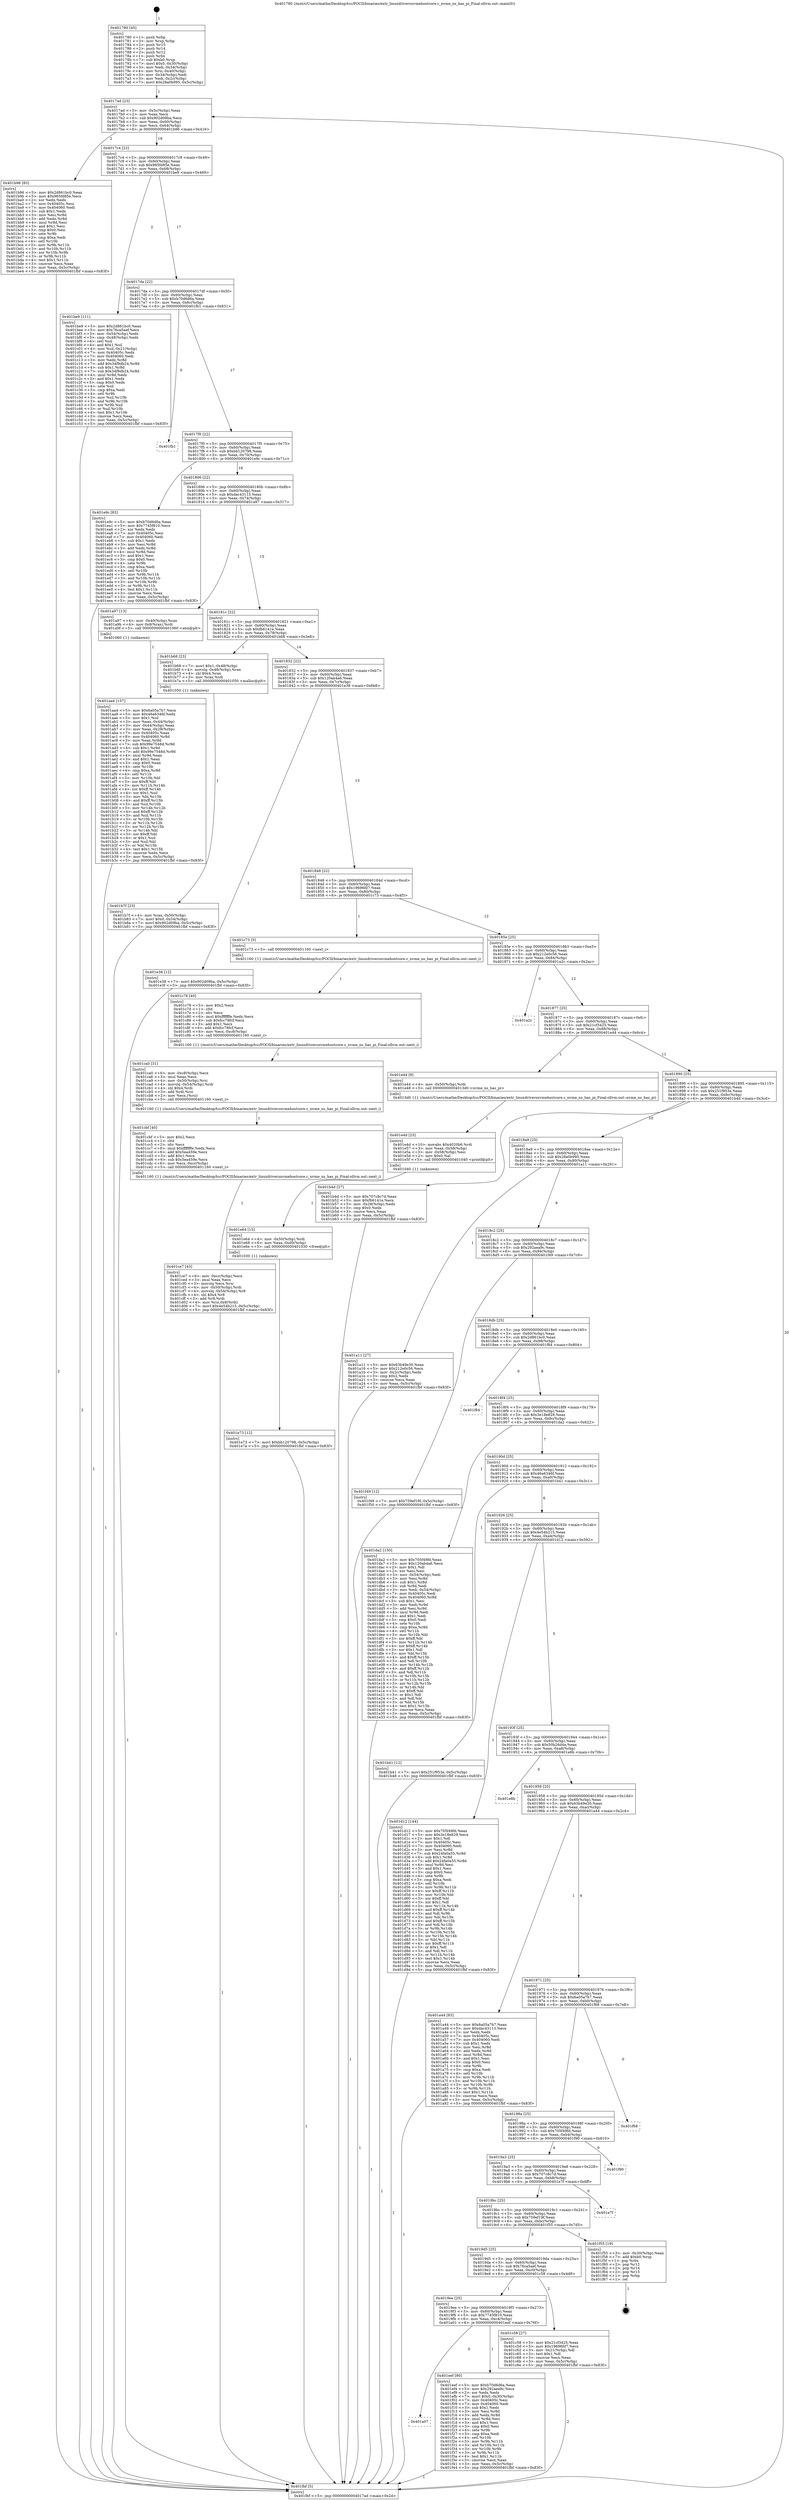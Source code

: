 digraph "0x401780" {
  label = "0x401780 (/mnt/c/Users/mathe/Desktop/tcc/POCII/binaries/extr_linuxdriversnvmehostcore.c_nvme_ns_has_pi_Final-ollvm.out::main(0))"
  labelloc = "t"
  node[shape=record]

  Entry [label="",width=0.3,height=0.3,shape=circle,fillcolor=black,style=filled]
  "0x4017ad" [label="{
     0x4017ad [23]\l
     | [instrs]\l
     &nbsp;&nbsp;0x4017ad \<+3\>: mov -0x5c(%rbp),%eax\l
     &nbsp;&nbsp;0x4017b0 \<+2\>: mov %eax,%ecx\l
     &nbsp;&nbsp;0x4017b2 \<+6\>: sub $0x902d09ba,%ecx\l
     &nbsp;&nbsp;0x4017b8 \<+3\>: mov %eax,-0x60(%rbp)\l
     &nbsp;&nbsp;0x4017bb \<+3\>: mov %ecx,-0x64(%rbp)\l
     &nbsp;&nbsp;0x4017be \<+6\>: je 0000000000401b96 \<main+0x416\>\l
  }"]
  "0x401b96" [label="{
     0x401b96 [83]\l
     | [instrs]\l
     &nbsp;&nbsp;0x401b96 \<+5\>: mov $0x2d861bc0,%eax\l
     &nbsp;&nbsp;0x401b9b \<+5\>: mov $0x985fd85e,%ecx\l
     &nbsp;&nbsp;0x401ba0 \<+2\>: xor %edx,%edx\l
     &nbsp;&nbsp;0x401ba2 \<+7\>: mov 0x40405c,%esi\l
     &nbsp;&nbsp;0x401ba9 \<+7\>: mov 0x404060,%edi\l
     &nbsp;&nbsp;0x401bb0 \<+3\>: sub $0x1,%edx\l
     &nbsp;&nbsp;0x401bb3 \<+3\>: mov %esi,%r8d\l
     &nbsp;&nbsp;0x401bb6 \<+3\>: add %edx,%r8d\l
     &nbsp;&nbsp;0x401bb9 \<+4\>: imul %r8d,%esi\l
     &nbsp;&nbsp;0x401bbd \<+3\>: and $0x1,%esi\l
     &nbsp;&nbsp;0x401bc0 \<+3\>: cmp $0x0,%esi\l
     &nbsp;&nbsp;0x401bc3 \<+4\>: sete %r9b\l
     &nbsp;&nbsp;0x401bc7 \<+3\>: cmp $0xa,%edi\l
     &nbsp;&nbsp;0x401bca \<+4\>: setl %r10b\l
     &nbsp;&nbsp;0x401bce \<+3\>: mov %r9b,%r11b\l
     &nbsp;&nbsp;0x401bd1 \<+3\>: and %r10b,%r11b\l
     &nbsp;&nbsp;0x401bd4 \<+3\>: xor %r10b,%r9b\l
     &nbsp;&nbsp;0x401bd7 \<+3\>: or %r9b,%r11b\l
     &nbsp;&nbsp;0x401bda \<+4\>: test $0x1,%r11b\l
     &nbsp;&nbsp;0x401bde \<+3\>: cmovne %ecx,%eax\l
     &nbsp;&nbsp;0x401be1 \<+3\>: mov %eax,-0x5c(%rbp)\l
     &nbsp;&nbsp;0x401be4 \<+5\>: jmp 0000000000401fbf \<main+0x83f\>\l
  }"]
  "0x4017c4" [label="{
     0x4017c4 [22]\l
     | [instrs]\l
     &nbsp;&nbsp;0x4017c4 \<+5\>: jmp 00000000004017c9 \<main+0x49\>\l
     &nbsp;&nbsp;0x4017c9 \<+3\>: mov -0x60(%rbp),%eax\l
     &nbsp;&nbsp;0x4017cc \<+5\>: sub $0x985fd85e,%eax\l
     &nbsp;&nbsp;0x4017d1 \<+3\>: mov %eax,-0x68(%rbp)\l
     &nbsp;&nbsp;0x4017d4 \<+6\>: je 0000000000401be9 \<main+0x469\>\l
  }"]
  Exit [label="",width=0.3,height=0.3,shape=circle,fillcolor=black,style=filled,peripheries=2]
  "0x401be9" [label="{
     0x401be9 [111]\l
     | [instrs]\l
     &nbsp;&nbsp;0x401be9 \<+5\>: mov $0x2d861bc0,%eax\l
     &nbsp;&nbsp;0x401bee \<+5\>: mov $0x76ca5aef,%ecx\l
     &nbsp;&nbsp;0x401bf3 \<+3\>: mov -0x54(%rbp),%edx\l
     &nbsp;&nbsp;0x401bf6 \<+3\>: cmp -0x48(%rbp),%edx\l
     &nbsp;&nbsp;0x401bf9 \<+4\>: setl %sil\l
     &nbsp;&nbsp;0x401bfd \<+4\>: and $0x1,%sil\l
     &nbsp;&nbsp;0x401c01 \<+4\>: mov %sil,-0x21(%rbp)\l
     &nbsp;&nbsp;0x401c05 \<+7\>: mov 0x40405c,%edx\l
     &nbsp;&nbsp;0x401c0c \<+7\>: mov 0x404060,%edi\l
     &nbsp;&nbsp;0x401c13 \<+3\>: mov %edx,%r8d\l
     &nbsp;&nbsp;0x401c16 \<+7\>: add $0x34f9db24,%r8d\l
     &nbsp;&nbsp;0x401c1d \<+4\>: sub $0x1,%r8d\l
     &nbsp;&nbsp;0x401c21 \<+7\>: sub $0x34f9db24,%r8d\l
     &nbsp;&nbsp;0x401c28 \<+4\>: imul %r8d,%edx\l
     &nbsp;&nbsp;0x401c2c \<+3\>: and $0x1,%edx\l
     &nbsp;&nbsp;0x401c2f \<+3\>: cmp $0x0,%edx\l
     &nbsp;&nbsp;0x401c32 \<+4\>: sete %sil\l
     &nbsp;&nbsp;0x401c36 \<+3\>: cmp $0xa,%edi\l
     &nbsp;&nbsp;0x401c39 \<+4\>: setl %r9b\l
     &nbsp;&nbsp;0x401c3d \<+3\>: mov %sil,%r10b\l
     &nbsp;&nbsp;0x401c40 \<+3\>: and %r9b,%r10b\l
     &nbsp;&nbsp;0x401c43 \<+3\>: xor %r9b,%sil\l
     &nbsp;&nbsp;0x401c46 \<+3\>: or %sil,%r10b\l
     &nbsp;&nbsp;0x401c49 \<+4\>: test $0x1,%r10b\l
     &nbsp;&nbsp;0x401c4d \<+3\>: cmovne %ecx,%eax\l
     &nbsp;&nbsp;0x401c50 \<+3\>: mov %eax,-0x5c(%rbp)\l
     &nbsp;&nbsp;0x401c53 \<+5\>: jmp 0000000000401fbf \<main+0x83f\>\l
  }"]
  "0x4017da" [label="{
     0x4017da [22]\l
     | [instrs]\l
     &nbsp;&nbsp;0x4017da \<+5\>: jmp 00000000004017df \<main+0x5f\>\l
     &nbsp;&nbsp;0x4017df \<+3\>: mov -0x60(%rbp),%eax\l
     &nbsp;&nbsp;0x4017e2 \<+5\>: sub $0xb70d6d6a,%eax\l
     &nbsp;&nbsp;0x4017e7 \<+3\>: mov %eax,-0x6c(%rbp)\l
     &nbsp;&nbsp;0x4017ea \<+6\>: je 0000000000401fb1 \<main+0x831\>\l
  }"]
  "0x401a07" [label="{
     0x401a07\l
  }", style=dashed]
  "0x401fb1" [label="{
     0x401fb1\l
  }", style=dashed]
  "0x4017f0" [label="{
     0x4017f0 [22]\l
     | [instrs]\l
     &nbsp;&nbsp;0x4017f0 \<+5\>: jmp 00000000004017f5 \<main+0x75\>\l
     &nbsp;&nbsp;0x4017f5 \<+3\>: mov -0x60(%rbp),%eax\l
     &nbsp;&nbsp;0x4017f8 \<+5\>: sub $0xbb120798,%eax\l
     &nbsp;&nbsp;0x4017fd \<+3\>: mov %eax,-0x70(%rbp)\l
     &nbsp;&nbsp;0x401800 \<+6\>: je 0000000000401e9c \<main+0x71c\>\l
  }"]
  "0x401eef" [label="{
     0x401eef [90]\l
     | [instrs]\l
     &nbsp;&nbsp;0x401eef \<+5\>: mov $0xb70d6d6a,%eax\l
     &nbsp;&nbsp;0x401ef4 \<+5\>: mov $0x292aea9c,%ecx\l
     &nbsp;&nbsp;0x401ef9 \<+2\>: xor %edx,%edx\l
     &nbsp;&nbsp;0x401efb \<+7\>: movl $0x0,-0x30(%rbp)\l
     &nbsp;&nbsp;0x401f02 \<+7\>: mov 0x40405c,%esi\l
     &nbsp;&nbsp;0x401f09 \<+7\>: mov 0x404060,%edi\l
     &nbsp;&nbsp;0x401f10 \<+3\>: sub $0x1,%edx\l
     &nbsp;&nbsp;0x401f13 \<+3\>: mov %esi,%r8d\l
     &nbsp;&nbsp;0x401f16 \<+3\>: add %edx,%r8d\l
     &nbsp;&nbsp;0x401f19 \<+4\>: imul %r8d,%esi\l
     &nbsp;&nbsp;0x401f1d \<+3\>: and $0x1,%esi\l
     &nbsp;&nbsp;0x401f20 \<+3\>: cmp $0x0,%esi\l
     &nbsp;&nbsp;0x401f23 \<+4\>: sete %r9b\l
     &nbsp;&nbsp;0x401f27 \<+3\>: cmp $0xa,%edi\l
     &nbsp;&nbsp;0x401f2a \<+4\>: setl %r10b\l
     &nbsp;&nbsp;0x401f2e \<+3\>: mov %r9b,%r11b\l
     &nbsp;&nbsp;0x401f31 \<+3\>: and %r10b,%r11b\l
     &nbsp;&nbsp;0x401f34 \<+3\>: xor %r10b,%r9b\l
     &nbsp;&nbsp;0x401f37 \<+3\>: or %r9b,%r11b\l
     &nbsp;&nbsp;0x401f3a \<+4\>: test $0x1,%r11b\l
     &nbsp;&nbsp;0x401f3e \<+3\>: cmovne %ecx,%eax\l
     &nbsp;&nbsp;0x401f41 \<+3\>: mov %eax,-0x5c(%rbp)\l
     &nbsp;&nbsp;0x401f44 \<+5\>: jmp 0000000000401fbf \<main+0x83f\>\l
  }"]
  "0x401e9c" [label="{
     0x401e9c [83]\l
     | [instrs]\l
     &nbsp;&nbsp;0x401e9c \<+5\>: mov $0xb70d6d6a,%eax\l
     &nbsp;&nbsp;0x401ea1 \<+5\>: mov $0x7745f810,%ecx\l
     &nbsp;&nbsp;0x401ea6 \<+2\>: xor %edx,%edx\l
     &nbsp;&nbsp;0x401ea8 \<+7\>: mov 0x40405c,%esi\l
     &nbsp;&nbsp;0x401eaf \<+7\>: mov 0x404060,%edi\l
     &nbsp;&nbsp;0x401eb6 \<+3\>: sub $0x1,%edx\l
     &nbsp;&nbsp;0x401eb9 \<+3\>: mov %esi,%r8d\l
     &nbsp;&nbsp;0x401ebc \<+3\>: add %edx,%r8d\l
     &nbsp;&nbsp;0x401ebf \<+4\>: imul %r8d,%esi\l
     &nbsp;&nbsp;0x401ec3 \<+3\>: and $0x1,%esi\l
     &nbsp;&nbsp;0x401ec6 \<+3\>: cmp $0x0,%esi\l
     &nbsp;&nbsp;0x401ec9 \<+4\>: sete %r9b\l
     &nbsp;&nbsp;0x401ecd \<+3\>: cmp $0xa,%edi\l
     &nbsp;&nbsp;0x401ed0 \<+4\>: setl %r10b\l
     &nbsp;&nbsp;0x401ed4 \<+3\>: mov %r9b,%r11b\l
     &nbsp;&nbsp;0x401ed7 \<+3\>: and %r10b,%r11b\l
     &nbsp;&nbsp;0x401eda \<+3\>: xor %r10b,%r9b\l
     &nbsp;&nbsp;0x401edd \<+3\>: or %r9b,%r11b\l
     &nbsp;&nbsp;0x401ee0 \<+4\>: test $0x1,%r11b\l
     &nbsp;&nbsp;0x401ee4 \<+3\>: cmovne %ecx,%eax\l
     &nbsp;&nbsp;0x401ee7 \<+3\>: mov %eax,-0x5c(%rbp)\l
     &nbsp;&nbsp;0x401eea \<+5\>: jmp 0000000000401fbf \<main+0x83f\>\l
  }"]
  "0x401806" [label="{
     0x401806 [22]\l
     | [instrs]\l
     &nbsp;&nbsp;0x401806 \<+5\>: jmp 000000000040180b \<main+0x8b\>\l
     &nbsp;&nbsp;0x40180b \<+3\>: mov -0x60(%rbp),%eax\l
     &nbsp;&nbsp;0x40180e \<+5\>: sub $0xdac43113,%eax\l
     &nbsp;&nbsp;0x401813 \<+3\>: mov %eax,-0x74(%rbp)\l
     &nbsp;&nbsp;0x401816 \<+6\>: je 0000000000401a97 \<main+0x317\>\l
  }"]
  "0x401e73" [label="{
     0x401e73 [12]\l
     | [instrs]\l
     &nbsp;&nbsp;0x401e73 \<+7\>: movl $0xbb120798,-0x5c(%rbp)\l
     &nbsp;&nbsp;0x401e7a \<+5\>: jmp 0000000000401fbf \<main+0x83f\>\l
  }"]
  "0x401a97" [label="{
     0x401a97 [13]\l
     | [instrs]\l
     &nbsp;&nbsp;0x401a97 \<+4\>: mov -0x40(%rbp),%rax\l
     &nbsp;&nbsp;0x401a9b \<+4\>: mov 0x8(%rax),%rdi\l
     &nbsp;&nbsp;0x401a9f \<+5\>: call 0000000000401060 \<atoi@plt\>\l
     | [calls]\l
     &nbsp;&nbsp;0x401060 \{1\} (unknown)\l
  }"]
  "0x40181c" [label="{
     0x40181c [22]\l
     | [instrs]\l
     &nbsp;&nbsp;0x40181c \<+5\>: jmp 0000000000401821 \<main+0xa1\>\l
     &nbsp;&nbsp;0x401821 \<+3\>: mov -0x60(%rbp),%eax\l
     &nbsp;&nbsp;0x401824 \<+5\>: sub $0xfb6141e,%eax\l
     &nbsp;&nbsp;0x401829 \<+3\>: mov %eax,-0x78(%rbp)\l
     &nbsp;&nbsp;0x40182c \<+6\>: je 0000000000401b68 \<main+0x3e8\>\l
  }"]
  "0x401e64" [label="{
     0x401e64 [15]\l
     | [instrs]\l
     &nbsp;&nbsp;0x401e64 \<+4\>: mov -0x50(%rbp),%rdi\l
     &nbsp;&nbsp;0x401e68 \<+6\>: mov %eax,-0xd0(%rbp)\l
     &nbsp;&nbsp;0x401e6e \<+5\>: call 0000000000401030 \<free@plt\>\l
     | [calls]\l
     &nbsp;&nbsp;0x401030 \{1\} (unknown)\l
  }"]
  "0x401b68" [label="{
     0x401b68 [23]\l
     | [instrs]\l
     &nbsp;&nbsp;0x401b68 \<+7\>: movl $0x1,-0x48(%rbp)\l
     &nbsp;&nbsp;0x401b6f \<+4\>: movslq -0x48(%rbp),%rax\l
     &nbsp;&nbsp;0x401b73 \<+4\>: shl $0x4,%rax\l
     &nbsp;&nbsp;0x401b77 \<+3\>: mov %rax,%rdi\l
     &nbsp;&nbsp;0x401b7a \<+5\>: call 0000000000401050 \<malloc@plt\>\l
     | [calls]\l
     &nbsp;&nbsp;0x401050 \{1\} (unknown)\l
  }"]
  "0x401832" [label="{
     0x401832 [22]\l
     | [instrs]\l
     &nbsp;&nbsp;0x401832 \<+5\>: jmp 0000000000401837 \<main+0xb7\>\l
     &nbsp;&nbsp;0x401837 \<+3\>: mov -0x60(%rbp),%eax\l
     &nbsp;&nbsp;0x40183a \<+5\>: sub $0x120ab4a6,%eax\l
     &nbsp;&nbsp;0x40183f \<+3\>: mov %eax,-0x7c(%rbp)\l
     &nbsp;&nbsp;0x401842 \<+6\>: je 0000000000401e38 \<main+0x6b8\>\l
  }"]
  "0x401e4d" [label="{
     0x401e4d [23]\l
     | [instrs]\l
     &nbsp;&nbsp;0x401e4d \<+10\>: movabs $0x4020b6,%rdi\l
     &nbsp;&nbsp;0x401e57 \<+3\>: mov %eax,-0x58(%rbp)\l
     &nbsp;&nbsp;0x401e5a \<+3\>: mov -0x58(%rbp),%esi\l
     &nbsp;&nbsp;0x401e5d \<+2\>: mov $0x0,%al\l
     &nbsp;&nbsp;0x401e5f \<+5\>: call 0000000000401040 \<printf@plt\>\l
     | [calls]\l
     &nbsp;&nbsp;0x401040 \{1\} (unknown)\l
  }"]
  "0x401e38" [label="{
     0x401e38 [12]\l
     | [instrs]\l
     &nbsp;&nbsp;0x401e38 \<+7\>: movl $0x902d09ba,-0x5c(%rbp)\l
     &nbsp;&nbsp;0x401e3f \<+5\>: jmp 0000000000401fbf \<main+0x83f\>\l
  }"]
  "0x401848" [label="{
     0x401848 [22]\l
     | [instrs]\l
     &nbsp;&nbsp;0x401848 \<+5\>: jmp 000000000040184d \<main+0xcd\>\l
     &nbsp;&nbsp;0x40184d \<+3\>: mov -0x60(%rbp),%eax\l
     &nbsp;&nbsp;0x401850 \<+5\>: sub $0x19696fd7,%eax\l
     &nbsp;&nbsp;0x401855 \<+3\>: mov %eax,-0x80(%rbp)\l
     &nbsp;&nbsp;0x401858 \<+6\>: je 0000000000401c73 \<main+0x4f3\>\l
  }"]
  "0x401ce7" [label="{
     0x401ce7 [43]\l
     | [instrs]\l
     &nbsp;&nbsp;0x401ce7 \<+6\>: mov -0xcc(%rbp),%ecx\l
     &nbsp;&nbsp;0x401ced \<+3\>: imul %eax,%ecx\l
     &nbsp;&nbsp;0x401cf0 \<+3\>: movslq %ecx,%rsi\l
     &nbsp;&nbsp;0x401cf3 \<+4\>: mov -0x50(%rbp),%rdi\l
     &nbsp;&nbsp;0x401cf7 \<+4\>: movslq -0x54(%rbp),%r8\l
     &nbsp;&nbsp;0x401cfb \<+4\>: shl $0x4,%r8\l
     &nbsp;&nbsp;0x401cff \<+3\>: add %r8,%rdi\l
     &nbsp;&nbsp;0x401d02 \<+4\>: mov %rsi,0x8(%rdi)\l
     &nbsp;&nbsp;0x401d06 \<+7\>: movl $0x4e54b215,-0x5c(%rbp)\l
     &nbsp;&nbsp;0x401d0d \<+5\>: jmp 0000000000401fbf \<main+0x83f\>\l
  }"]
  "0x401c73" [label="{
     0x401c73 [5]\l
     | [instrs]\l
     &nbsp;&nbsp;0x401c73 \<+5\>: call 0000000000401160 \<next_i\>\l
     | [calls]\l
     &nbsp;&nbsp;0x401160 \{1\} (/mnt/c/Users/mathe/Desktop/tcc/POCII/binaries/extr_linuxdriversnvmehostcore.c_nvme_ns_has_pi_Final-ollvm.out::next_i)\l
  }"]
  "0x40185e" [label="{
     0x40185e [25]\l
     | [instrs]\l
     &nbsp;&nbsp;0x40185e \<+5\>: jmp 0000000000401863 \<main+0xe3\>\l
     &nbsp;&nbsp;0x401863 \<+3\>: mov -0x60(%rbp),%eax\l
     &nbsp;&nbsp;0x401866 \<+5\>: sub $0x212e0c56,%eax\l
     &nbsp;&nbsp;0x40186b \<+6\>: mov %eax,-0x84(%rbp)\l
     &nbsp;&nbsp;0x401871 \<+6\>: je 0000000000401a2c \<main+0x2ac\>\l
  }"]
  "0x401cbf" [label="{
     0x401cbf [40]\l
     | [instrs]\l
     &nbsp;&nbsp;0x401cbf \<+5\>: mov $0x2,%ecx\l
     &nbsp;&nbsp;0x401cc4 \<+1\>: cltd\l
     &nbsp;&nbsp;0x401cc5 \<+2\>: idiv %ecx\l
     &nbsp;&nbsp;0x401cc7 \<+6\>: imul $0xfffffffe,%edx,%ecx\l
     &nbsp;&nbsp;0x401ccd \<+6\>: add $0x5ea459e,%ecx\l
     &nbsp;&nbsp;0x401cd3 \<+3\>: add $0x1,%ecx\l
     &nbsp;&nbsp;0x401cd6 \<+6\>: sub $0x5ea459e,%ecx\l
     &nbsp;&nbsp;0x401cdc \<+6\>: mov %ecx,-0xcc(%rbp)\l
     &nbsp;&nbsp;0x401ce2 \<+5\>: call 0000000000401160 \<next_i\>\l
     | [calls]\l
     &nbsp;&nbsp;0x401160 \{1\} (/mnt/c/Users/mathe/Desktop/tcc/POCII/binaries/extr_linuxdriversnvmehostcore.c_nvme_ns_has_pi_Final-ollvm.out::next_i)\l
  }"]
  "0x401a2c" [label="{
     0x401a2c\l
  }", style=dashed]
  "0x401877" [label="{
     0x401877 [25]\l
     | [instrs]\l
     &nbsp;&nbsp;0x401877 \<+5\>: jmp 000000000040187c \<main+0xfc\>\l
     &nbsp;&nbsp;0x40187c \<+3\>: mov -0x60(%rbp),%eax\l
     &nbsp;&nbsp;0x40187f \<+5\>: sub $0x21cf3425,%eax\l
     &nbsp;&nbsp;0x401884 \<+6\>: mov %eax,-0x88(%rbp)\l
     &nbsp;&nbsp;0x40188a \<+6\>: je 0000000000401e44 \<main+0x6c4\>\l
  }"]
  "0x401ca0" [label="{
     0x401ca0 [31]\l
     | [instrs]\l
     &nbsp;&nbsp;0x401ca0 \<+6\>: mov -0xc8(%rbp),%ecx\l
     &nbsp;&nbsp;0x401ca6 \<+3\>: imul %eax,%ecx\l
     &nbsp;&nbsp;0x401ca9 \<+4\>: mov -0x50(%rbp),%rsi\l
     &nbsp;&nbsp;0x401cad \<+4\>: movslq -0x54(%rbp),%rdi\l
     &nbsp;&nbsp;0x401cb1 \<+4\>: shl $0x4,%rdi\l
     &nbsp;&nbsp;0x401cb5 \<+3\>: add %rdi,%rsi\l
     &nbsp;&nbsp;0x401cb8 \<+2\>: mov %ecx,(%rsi)\l
     &nbsp;&nbsp;0x401cba \<+5\>: call 0000000000401160 \<next_i\>\l
     | [calls]\l
     &nbsp;&nbsp;0x401160 \{1\} (/mnt/c/Users/mathe/Desktop/tcc/POCII/binaries/extr_linuxdriversnvmehostcore.c_nvme_ns_has_pi_Final-ollvm.out::next_i)\l
  }"]
  "0x401e44" [label="{
     0x401e44 [9]\l
     | [instrs]\l
     &nbsp;&nbsp;0x401e44 \<+4\>: mov -0x50(%rbp),%rdi\l
     &nbsp;&nbsp;0x401e48 \<+5\>: call 00000000004013d0 \<nvme_ns_has_pi\>\l
     | [calls]\l
     &nbsp;&nbsp;0x4013d0 \{1\} (/mnt/c/Users/mathe/Desktop/tcc/POCII/binaries/extr_linuxdriversnvmehostcore.c_nvme_ns_has_pi_Final-ollvm.out::nvme_ns_has_pi)\l
  }"]
  "0x401890" [label="{
     0x401890 [25]\l
     | [instrs]\l
     &nbsp;&nbsp;0x401890 \<+5\>: jmp 0000000000401895 \<main+0x115\>\l
     &nbsp;&nbsp;0x401895 \<+3\>: mov -0x60(%rbp),%eax\l
     &nbsp;&nbsp;0x401898 \<+5\>: sub $0x251f953e,%eax\l
     &nbsp;&nbsp;0x40189d \<+6\>: mov %eax,-0x8c(%rbp)\l
     &nbsp;&nbsp;0x4018a3 \<+6\>: je 0000000000401b4d \<main+0x3cd\>\l
  }"]
  "0x401c78" [label="{
     0x401c78 [40]\l
     | [instrs]\l
     &nbsp;&nbsp;0x401c78 \<+5\>: mov $0x2,%ecx\l
     &nbsp;&nbsp;0x401c7d \<+1\>: cltd\l
     &nbsp;&nbsp;0x401c7e \<+2\>: idiv %ecx\l
     &nbsp;&nbsp;0x401c80 \<+6\>: imul $0xfffffffe,%edx,%ecx\l
     &nbsp;&nbsp;0x401c86 \<+6\>: sub $0xfcc78fcf,%ecx\l
     &nbsp;&nbsp;0x401c8c \<+3\>: add $0x1,%ecx\l
     &nbsp;&nbsp;0x401c8f \<+6\>: add $0xfcc78fcf,%ecx\l
     &nbsp;&nbsp;0x401c95 \<+6\>: mov %ecx,-0xc8(%rbp)\l
     &nbsp;&nbsp;0x401c9b \<+5\>: call 0000000000401160 \<next_i\>\l
     | [calls]\l
     &nbsp;&nbsp;0x401160 \{1\} (/mnt/c/Users/mathe/Desktop/tcc/POCII/binaries/extr_linuxdriversnvmehostcore.c_nvme_ns_has_pi_Final-ollvm.out::next_i)\l
  }"]
  "0x401b4d" [label="{
     0x401b4d [27]\l
     | [instrs]\l
     &nbsp;&nbsp;0x401b4d \<+5\>: mov $0x707c8c7d,%eax\l
     &nbsp;&nbsp;0x401b52 \<+5\>: mov $0xfb6141e,%ecx\l
     &nbsp;&nbsp;0x401b57 \<+3\>: mov -0x28(%rbp),%edx\l
     &nbsp;&nbsp;0x401b5a \<+3\>: cmp $0x0,%edx\l
     &nbsp;&nbsp;0x401b5d \<+3\>: cmove %ecx,%eax\l
     &nbsp;&nbsp;0x401b60 \<+3\>: mov %eax,-0x5c(%rbp)\l
     &nbsp;&nbsp;0x401b63 \<+5\>: jmp 0000000000401fbf \<main+0x83f\>\l
  }"]
  "0x4018a9" [label="{
     0x4018a9 [25]\l
     | [instrs]\l
     &nbsp;&nbsp;0x4018a9 \<+5\>: jmp 00000000004018ae \<main+0x12e\>\l
     &nbsp;&nbsp;0x4018ae \<+3\>: mov -0x60(%rbp),%eax\l
     &nbsp;&nbsp;0x4018b1 \<+5\>: sub $0x28a0b995,%eax\l
     &nbsp;&nbsp;0x4018b6 \<+6\>: mov %eax,-0x90(%rbp)\l
     &nbsp;&nbsp;0x4018bc \<+6\>: je 0000000000401a11 \<main+0x291\>\l
  }"]
  "0x4019ee" [label="{
     0x4019ee [25]\l
     | [instrs]\l
     &nbsp;&nbsp;0x4019ee \<+5\>: jmp 00000000004019f3 \<main+0x273\>\l
     &nbsp;&nbsp;0x4019f3 \<+3\>: mov -0x60(%rbp),%eax\l
     &nbsp;&nbsp;0x4019f6 \<+5\>: sub $0x7745f810,%eax\l
     &nbsp;&nbsp;0x4019fb \<+6\>: mov %eax,-0xc4(%rbp)\l
     &nbsp;&nbsp;0x401a01 \<+6\>: je 0000000000401eef \<main+0x76f\>\l
  }"]
  "0x401a11" [label="{
     0x401a11 [27]\l
     | [instrs]\l
     &nbsp;&nbsp;0x401a11 \<+5\>: mov $0x63b49e30,%eax\l
     &nbsp;&nbsp;0x401a16 \<+5\>: mov $0x212e0c56,%ecx\l
     &nbsp;&nbsp;0x401a1b \<+3\>: mov -0x2c(%rbp),%edx\l
     &nbsp;&nbsp;0x401a1e \<+3\>: cmp $0x2,%edx\l
     &nbsp;&nbsp;0x401a21 \<+3\>: cmovne %ecx,%eax\l
     &nbsp;&nbsp;0x401a24 \<+3\>: mov %eax,-0x5c(%rbp)\l
     &nbsp;&nbsp;0x401a27 \<+5\>: jmp 0000000000401fbf \<main+0x83f\>\l
  }"]
  "0x4018c2" [label="{
     0x4018c2 [25]\l
     | [instrs]\l
     &nbsp;&nbsp;0x4018c2 \<+5\>: jmp 00000000004018c7 \<main+0x147\>\l
     &nbsp;&nbsp;0x4018c7 \<+3\>: mov -0x60(%rbp),%eax\l
     &nbsp;&nbsp;0x4018ca \<+5\>: sub $0x292aea9c,%eax\l
     &nbsp;&nbsp;0x4018cf \<+6\>: mov %eax,-0x94(%rbp)\l
     &nbsp;&nbsp;0x4018d5 \<+6\>: je 0000000000401f49 \<main+0x7c9\>\l
  }"]
  "0x401fbf" [label="{
     0x401fbf [5]\l
     | [instrs]\l
     &nbsp;&nbsp;0x401fbf \<+5\>: jmp 00000000004017ad \<main+0x2d\>\l
  }"]
  "0x401780" [label="{
     0x401780 [45]\l
     | [instrs]\l
     &nbsp;&nbsp;0x401780 \<+1\>: push %rbp\l
     &nbsp;&nbsp;0x401781 \<+3\>: mov %rsp,%rbp\l
     &nbsp;&nbsp;0x401784 \<+2\>: push %r15\l
     &nbsp;&nbsp;0x401786 \<+2\>: push %r14\l
     &nbsp;&nbsp;0x401788 \<+2\>: push %r12\l
     &nbsp;&nbsp;0x40178a \<+1\>: push %rbx\l
     &nbsp;&nbsp;0x40178b \<+7\>: sub $0xb0,%rsp\l
     &nbsp;&nbsp;0x401792 \<+7\>: movl $0x0,-0x30(%rbp)\l
     &nbsp;&nbsp;0x401799 \<+3\>: mov %edi,-0x34(%rbp)\l
     &nbsp;&nbsp;0x40179c \<+4\>: mov %rsi,-0x40(%rbp)\l
     &nbsp;&nbsp;0x4017a0 \<+3\>: mov -0x34(%rbp),%edi\l
     &nbsp;&nbsp;0x4017a3 \<+3\>: mov %edi,-0x2c(%rbp)\l
     &nbsp;&nbsp;0x4017a6 \<+7\>: movl $0x28a0b995,-0x5c(%rbp)\l
  }"]
  "0x401c58" [label="{
     0x401c58 [27]\l
     | [instrs]\l
     &nbsp;&nbsp;0x401c58 \<+5\>: mov $0x21cf3425,%eax\l
     &nbsp;&nbsp;0x401c5d \<+5\>: mov $0x19696fd7,%ecx\l
     &nbsp;&nbsp;0x401c62 \<+3\>: mov -0x21(%rbp),%dl\l
     &nbsp;&nbsp;0x401c65 \<+3\>: test $0x1,%dl\l
     &nbsp;&nbsp;0x401c68 \<+3\>: cmovne %ecx,%eax\l
     &nbsp;&nbsp;0x401c6b \<+3\>: mov %eax,-0x5c(%rbp)\l
     &nbsp;&nbsp;0x401c6e \<+5\>: jmp 0000000000401fbf \<main+0x83f\>\l
  }"]
  "0x401f49" [label="{
     0x401f49 [12]\l
     | [instrs]\l
     &nbsp;&nbsp;0x401f49 \<+7\>: movl $0x759ef19f,-0x5c(%rbp)\l
     &nbsp;&nbsp;0x401f50 \<+5\>: jmp 0000000000401fbf \<main+0x83f\>\l
  }"]
  "0x4018db" [label="{
     0x4018db [25]\l
     | [instrs]\l
     &nbsp;&nbsp;0x4018db \<+5\>: jmp 00000000004018e0 \<main+0x160\>\l
     &nbsp;&nbsp;0x4018e0 \<+3\>: mov -0x60(%rbp),%eax\l
     &nbsp;&nbsp;0x4018e3 \<+5\>: sub $0x2d861bc0,%eax\l
     &nbsp;&nbsp;0x4018e8 \<+6\>: mov %eax,-0x98(%rbp)\l
     &nbsp;&nbsp;0x4018ee \<+6\>: je 0000000000401f84 \<main+0x804\>\l
  }"]
  "0x4019d5" [label="{
     0x4019d5 [25]\l
     | [instrs]\l
     &nbsp;&nbsp;0x4019d5 \<+5\>: jmp 00000000004019da \<main+0x25a\>\l
     &nbsp;&nbsp;0x4019da \<+3\>: mov -0x60(%rbp),%eax\l
     &nbsp;&nbsp;0x4019dd \<+5\>: sub $0x76ca5aef,%eax\l
     &nbsp;&nbsp;0x4019e2 \<+6\>: mov %eax,-0xc0(%rbp)\l
     &nbsp;&nbsp;0x4019e8 \<+6\>: je 0000000000401c58 \<main+0x4d8\>\l
  }"]
  "0x401f84" [label="{
     0x401f84\l
  }", style=dashed]
  "0x4018f4" [label="{
     0x4018f4 [25]\l
     | [instrs]\l
     &nbsp;&nbsp;0x4018f4 \<+5\>: jmp 00000000004018f9 \<main+0x179\>\l
     &nbsp;&nbsp;0x4018f9 \<+3\>: mov -0x60(%rbp),%eax\l
     &nbsp;&nbsp;0x4018fc \<+5\>: sub $0x3e18e829,%eax\l
     &nbsp;&nbsp;0x401901 \<+6\>: mov %eax,-0x9c(%rbp)\l
     &nbsp;&nbsp;0x401907 \<+6\>: je 0000000000401da2 \<main+0x622\>\l
  }"]
  "0x401f55" [label="{
     0x401f55 [19]\l
     | [instrs]\l
     &nbsp;&nbsp;0x401f55 \<+3\>: mov -0x30(%rbp),%eax\l
     &nbsp;&nbsp;0x401f58 \<+7\>: add $0xb0,%rsp\l
     &nbsp;&nbsp;0x401f5f \<+1\>: pop %rbx\l
     &nbsp;&nbsp;0x401f60 \<+2\>: pop %r12\l
     &nbsp;&nbsp;0x401f62 \<+2\>: pop %r14\l
     &nbsp;&nbsp;0x401f64 \<+2\>: pop %r15\l
     &nbsp;&nbsp;0x401f66 \<+1\>: pop %rbp\l
     &nbsp;&nbsp;0x401f67 \<+1\>: ret\l
  }"]
  "0x401da2" [label="{
     0x401da2 [150]\l
     | [instrs]\l
     &nbsp;&nbsp;0x401da2 \<+5\>: mov $0x705f49fd,%eax\l
     &nbsp;&nbsp;0x401da7 \<+5\>: mov $0x120ab4a6,%ecx\l
     &nbsp;&nbsp;0x401dac \<+2\>: mov $0x1,%dl\l
     &nbsp;&nbsp;0x401dae \<+2\>: xor %esi,%esi\l
     &nbsp;&nbsp;0x401db0 \<+3\>: mov -0x54(%rbp),%edi\l
     &nbsp;&nbsp;0x401db3 \<+3\>: mov %esi,%r8d\l
     &nbsp;&nbsp;0x401db6 \<+4\>: sub $0x1,%r8d\l
     &nbsp;&nbsp;0x401dba \<+3\>: sub %r8d,%edi\l
     &nbsp;&nbsp;0x401dbd \<+3\>: mov %edi,-0x54(%rbp)\l
     &nbsp;&nbsp;0x401dc0 \<+7\>: mov 0x40405c,%edi\l
     &nbsp;&nbsp;0x401dc7 \<+8\>: mov 0x404060,%r8d\l
     &nbsp;&nbsp;0x401dcf \<+3\>: sub $0x1,%esi\l
     &nbsp;&nbsp;0x401dd2 \<+3\>: mov %edi,%r9d\l
     &nbsp;&nbsp;0x401dd5 \<+3\>: add %esi,%r9d\l
     &nbsp;&nbsp;0x401dd8 \<+4\>: imul %r9d,%edi\l
     &nbsp;&nbsp;0x401ddc \<+3\>: and $0x1,%edi\l
     &nbsp;&nbsp;0x401ddf \<+3\>: cmp $0x0,%edi\l
     &nbsp;&nbsp;0x401de2 \<+4\>: sete %r10b\l
     &nbsp;&nbsp;0x401de6 \<+4\>: cmp $0xa,%r8d\l
     &nbsp;&nbsp;0x401dea \<+4\>: setl %r11b\l
     &nbsp;&nbsp;0x401dee \<+3\>: mov %r10b,%bl\l
     &nbsp;&nbsp;0x401df1 \<+3\>: xor $0xff,%bl\l
     &nbsp;&nbsp;0x401df4 \<+3\>: mov %r11b,%r14b\l
     &nbsp;&nbsp;0x401df7 \<+4\>: xor $0xff,%r14b\l
     &nbsp;&nbsp;0x401dfb \<+3\>: xor $0x1,%dl\l
     &nbsp;&nbsp;0x401dfe \<+3\>: mov %bl,%r15b\l
     &nbsp;&nbsp;0x401e01 \<+4\>: and $0xff,%r15b\l
     &nbsp;&nbsp;0x401e05 \<+3\>: and %dl,%r10b\l
     &nbsp;&nbsp;0x401e08 \<+3\>: mov %r14b,%r12b\l
     &nbsp;&nbsp;0x401e0b \<+4\>: and $0xff,%r12b\l
     &nbsp;&nbsp;0x401e0f \<+3\>: and %dl,%r11b\l
     &nbsp;&nbsp;0x401e12 \<+3\>: or %r10b,%r15b\l
     &nbsp;&nbsp;0x401e15 \<+3\>: or %r11b,%r12b\l
     &nbsp;&nbsp;0x401e18 \<+3\>: xor %r12b,%r15b\l
     &nbsp;&nbsp;0x401e1b \<+3\>: or %r14b,%bl\l
     &nbsp;&nbsp;0x401e1e \<+3\>: xor $0xff,%bl\l
     &nbsp;&nbsp;0x401e21 \<+3\>: or $0x1,%dl\l
     &nbsp;&nbsp;0x401e24 \<+2\>: and %dl,%bl\l
     &nbsp;&nbsp;0x401e26 \<+3\>: or %bl,%r15b\l
     &nbsp;&nbsp;0x401e29 \<+4\>: test $0x1,%r15b\l
     &nbsp;&nbsp;0x401e2d \<+3\>: cmovne %ecx,%eax\l
     &nbsp;&nbsp;0x401e30 \<+3\>: mov %eax,-0x5c(%rbp)\l
     &nbsp;&nbsp;0x401e33 \<+5\>: jmp 0000000000401fbf \<main+0x83f\>\l
  }"]
  "0x40190d" [label="{
     0x40190d [25]\l
     | [instrs]\l
     &nbsp;&nbsp;0x40190d \<+5\>: jmp 0000000000401912 \<main+0x192\>\l
     &nbsp;&nbsp;0x401912 \<+3\>: mov -0x60(%rbp),%eax\l
     &nbsp;&nbsp;0x401915 \<+5\>: sub $0x46a6346f,%eax\l
     &nbsp;&nbsp;0x40191a \<+6\>: mov %eax,-0xa0(%rbp)\l
     &nbsp;&nbsp;0x401920 \<+6\>: je 0000000000401b41 \<main+0x3c1\>\l
  }"]
  "0x4019bc" [label="{
     0x4019bc [25]\l
     | [instrs]\l
     &nbsp;&nbsp;0x4019bc \<+5\>: jmp 00000000004019c1 \<main+0x241\>\l
     &nbsp;&nbsp;0x4019c1 \<+3\>: mov -0x60(%rbp),%eax\l
     &nbsp;&nbsp;0x4019c4 \<+5\>: sub $0x759ef19f,%eax\l
     &nbsp;&nbsp;0x4019c9 \<+6\>: mov %eax,-0xbc(%rbp)\l
     &nbsp;&nbsp;0x4019cf \<+6\>: je 0000000000401f55 \<main+0x7d5\>\l
  }"]
  "0x401b41" [label="{
     0x401b41 [12]\l
     | [instrs]\l
     &nbsp;&nbsp;0x401b41 \<+7\>: movl $0x251f953e,-0x5c(%rbp)\l
     &nbsp;&nbsp;0x401b48 \<+5\>: jmp 0000000000401fbf \<main+0x83f\>\l
  }"]
  "0x401926" [label="{
     0x401926 [25]\l
     | [instrs]\l
     &nbsp;&nbsp;0x401926 \<+5\>: jmp 000000000040192b \<main+0x1ab\>\l
     &nbsp;&nbsp;0x40192b \<+3\>: mov -0x60(%rbp),%eax\l
     &nbsp;&nbsp;0x40192e \<+5\>: sub $0x4e54b215,%eax\l
     &nbsp;&nbsp;0x401933 \<+6\>: mov %eax,-0xa4(%rbp)\l
     &nbsp;&nbsp;0x401939 \<+6\>: je 0000000000401d12 \<main+0x592\>\l
  }"]
  "0x401e7f" [label="{
     0x401e7f\l
  }", style=dashed]
  "0x401d12" [label="{
     0x401d12 [144]\l
     | [instrs]\l
     &nbsp;&nbsp;0x401d12 \<+5\>: mov $0x705f49fd,%eax\l
     &nbsp;&nbsp;0x401d17 \<+5\>: mov $0x3e18e829,%ecx\l
     &nbsp;&nbsp;0x401d1c \<+2\>: mov $0x1,%dl\l
     &nbsp;&nbsp;0x401d1e \<+7\>: mov 0x40405c,%esi\l
     &nbsp;&nbsp;0x401d25 \<+7\>: mov 0x404060,%edi\l
     &nbsp;&nbsp;0x401d2c \<+3\>: mov %esi,%r8d\l
     &nbsp;&nbsp;0x401d2f \<+7\>: sub $0x24fa0a55,%r8d\l
     &nbsp;&nbsp;0x401d36 \<+4\>: sub $0x1,%r8d\l
     &nbsp;&nbsp;0x401d3a \<+7\>: add $0x24fa0a55,%r8d\l
     &nbsp;&nbsp;0x401d41 \<+4\>: imul %r8d,%esi\l
     &nbsp;&nbsp;0x401d45 \<+3\>: and $0x1,%esi\l
     &nbsp;&nbsp;0x401d48 \<+3\>: cmp $0x0,%esi\l
     &nbsp;&nbsp;0x401d4b \<+4\>: sete %r9b\l
     &nbsp;&nbsp;0x401d4f \<+3\>: cmp $0xa,%edi\l
     &nbsp;&nbsp;0x401d52 \<+4\>: setl %r10b\l
     &nbsp;&nbsp;0x401d56 \<+3\>: mov %r9b,%r11b\l
     &nbsp;&nbsp;0x401d59 \<+4\>: xor $0xff,%r11b\l
     &nbsp;&nbsp;0x401d5d \<+3\>: mov %r10b,%bl\l
     &nbsp;&nbsp;0x401d60 \<+3\>: xor $0xff,%bl\l
     &nbsp;&nbsp;0x401d63 \<+3\>: xor $0x1,%dl\l
     &nbsp;&nbsp;0x401d66 \<+3\>: mov %r11b,%r14b\l
     &nbsp;&nbsp;0x401d69 \<+4\>: and $0xff,%r14b\l
     &nbsp;&nbsp;0x401d6d \<+3\>: and %dl,%r9b\l
     &nbsp;&nbsp;0x401d70 \<+3\>: mov %bl,%r15b\l
     &nbsp;&nbsp;0x401d73 \<+4\>: and $0xff,%r15b\l
     &nbsp;&nbsp;0x401d77 \<+3\>: and %dl,%r10b\l
     &nbsp;&nbsp;0x401d7a \<+3\>: or %r9b,%r14b\l
     &nbsp;&nbsp;0x401d7d \<+3\>: or %r10b,%r15b\l
     &nbsp;&nbsp;0x401d80 \<+3\>: xor %r15b,%r14b\l
     &nbsp;&nbsp;0x401d83 \<+3\>: or %bl,%r11b\l
     &nbsp;&nbsp;0x401d86 \<+4\>: xor $0xff,%r11b\l
     &nbsp;&nbsp;0x401d8a \<+3\>: or $0x1,%dl\l
     &nbsp;&nbsp;0x401d8d \<+3\>: and %dl,%r11b\l
     &nbsp;&nbsp;0x401d90 \<+3\>: or %r11b,%r14b\l
     &nbsp;&nbsp;0x401d93 \<+4\>: test $0x1,%r14b\l
     &nbsp;&nbsp;0x401d97 \<+3\>: cmovne %ecx,%eax\l
     &nbsp;&nbsp;0x401d9a \<+3\>: mov %eax,-0x5c(%rbp)\l
     &nbsp;&nbsp;0x401d9d \<+5\>: jmp 0000000000401fbf \<main+0x83f\>\l
  }"]
  "0x40193f" [label="{
     0x40193f [25]\l
     | [instrs]\l
     &nbsp;&nbsp;0x40193f \<+5\>: jmp 0000000000401944 \<main+0x1c4\>\l
     &nbsp;&nbsp;0x401944 \<+3\>: mov -0x60(%rbp),%eax\l
     &nbsp;&nbsp;0x401947 \<+5\>: sub $0x50b26d4a,%eax\l
     &nbsp;&nbsp;0x40194c \<+6\>: mov %eax,-0xa8(%rbp)\l
     &nbsp;&nbsp;0x401952 \<+6\>: je 0000000000401e8b \<main+0x70b\>\l
  }"]
  "0x4019a3" [label="{
     0x4019a3 [25]\l
     | [instrs]\l
     &nbsp;&nbsp;0x4019a3 \<+5\>: jmp 00000000004019a8 \<main+0x228\>\l
     &nbsp;&nbsp;0x4019a8 \<+3\>: mov -0x60(%rbp),%eax\l
     &nbsp;&nbsp;0x4019ab \<+5\>: sub $0x707c8c7d,%eax\l
     &nbsp;&nbsp;0x4019b0 \<+6\>: mov %eax,-0xb8(%rbp)\l
     &nbsp;&nbsp;0x4019b6 \<+6\>: je 0000000000401e7f \<main+0x6ff\>\l
  }"]
  "0x401e8b" [label="{
     0x401e8b\l
  }", style=dashed]
  "0x401958" [label="{
     0x401958 [25]\l
     | [instrs]\l
     &nbsp;&nbsp;0x401958 \<+5\>: jmp 000000000040195d \<main+0x1dd\>\l
     &nbsp;&nbsp;0x40195d \<+3\>: mov -0x60(%rbp),%eax\l
     &nbsp;&nbsp;0x401960 \<+5\>: sub $0x63b49e30,%eax\l
     &nbsp;&nbsp;0x401965 \<+6\>: mov %eax,-0xac(%rbp)\l
     &nbsp;&nbsp;0x40196b \<+6\>: je 0000000000401a44 \<main+0x2c4\>\l
  }"]
  "0x401f90" [label="{
     0x401f90\l
  }", style=dashed]
  "0x401a44" [label="{
     0x401a44 [83]\l
     | [instrs]\l
     &nbsp;&nbsp;0x401a44 \<+5\>: mov $0x6a05a7b7,%eax\l
     &nbsp;&nbsp;0x401a49 \<+5\>: mov $0xdac43113,%ecx\l
     &nbsp;&nbsp;0x401a4e \<+2\>: xor %edx,%edx\l
     &nbsp;&nbsp;0x401a50 \<+7\>: mov 0x40405c,%esi\l
     &nbsp;&nbsp;0x401a57 \<+7\>: mov 0x404060,%edi\l
     &nbsp;&nbsp;0x401a5e \<+3\>: sub $0x1,%edx\l
     &nbsp;&nbsp;0x401a61 \<+3\>: mov %esi,%r8d\l
     &nbsp;&nbsp;0x401a64 \<+3\>: add %edx,%r8d\l
     &nbsp;&nbsp;0x401a67 \<+4\>: imul %r8d,%esi\l
     &nbsp;&nbsp;0x401a6b \<+3\>: and $0x1,%esi\l
     &nbsp;&nbsp;0x401a6e \<+3\>: cmp $0x0,%esi\l
     &nbsp;&nbsp;0x401a71 \<+4\>: sete %r9b\l
     &nbsp;&nbsp;0x401a75 \<+3\>: cmp $0xa,%edi\l
     &nbsp;&nbsp;0x401a78 \<+4\>: setl %r10b\l
     &nbsp;&nbsp;0x401a7c \<+3\>: mov %r9b,%r11b\l
     &nbsp;&nbsp;0x401a7f \<+3\>: and %r10b,%r11b\l
     &nbsp;&nbsp;0x401a82 \<+3\>: xor %r10b,%r9b\l
     &nbsp;&nbsp;0x401a85 \<+3\>: or %r9b,%r11b\l
     &nbsp;&nbsp;0x401a88 \<+4\>: test $0x1,%r11b\l
     &nbsp;&nbsp;0x401a8c \<+3\>: cmovne %ecx,%eax\l
     &nbsp;&nbsp;0x401a8f \<+3\>: mov %eax,-0x5c(%rbp)\l
     &nbsp;&nbsp;0x401a92 \<+5\>: jmp 0000000000401fbf \<main+0x83f\>\l
  }"]
  "0x401971" [label="{
     0x401971 [25]\l
     | [instrs]\l
     &nbsp;&nbsp;0x401971 \<+5\>: jmp 0000000000401976 \<main+0x1f6\>\l
     &nbsp;&nbsp;0x401976 \<+3\>: mov -0x60(%rbp),%eax\l
     &nbsp;&nbsp;0x401979 \<+5\>: sub $0x6a05a7b7,%eax\l
     &nbsp;&nbsp;0x40197e \<+6\>: mov %eax,-0xb0(%rbp)\l
     &nbsp;&nbsp;0x401984 \<+6\>: je 0000000000401f68 \<main+0x7e8\>\l
  }"]
  "0x401aa4" [label="{
     0x401aa4 [157]\l
     | [instrs]\l
     &nbsp;&nbsp;0x401aa4 \<+5\>: mov $0x6a05a7b7,%ecx\l
     &nbsp;&nbsp;0x401aa9 \<+5\>: mov $0x46a6346f,%edx\l
     &nbsp;&nbsp;0x401aae \<+3\>: mov $0x1,%sil\l
     &nbsp;&nbsp;0x401ab1 \<+3\>: mov %eax,-0x44(%rbp)\l
     &nbsp;&nbsp;0x401ab4 \<+3\>: mov -0x44(%rbp),%eax\l
     &nbsp;&nbsp;0x401ab7 \<+3\>: mov %eax,-0x28(%rbp)\l
     &nbsp;&nbsp;0x401aba \<+7\>: mov 0x40405c,%eax\l
     &nbsp;&nbsp;0x401ac1 \<+8\>: mov 0x404060,%r8d\l
     &nbsp;&nbsp;0x401ac9 \<+3\>: mov %eax,%r9d\l
     &nbsp;&nbsp;0x401acc \<+7\>: sub $0x99e7548d,%r9d\l
     &nbsp;&nbsp;0x401ad3 \<+4\>: sub $0x1,%r9d\l
     &nbsp;&nbsp;0x401ad7 \<+7\>: add $0x99e7548d,%r9d\l
     &nbsp;&nbsp;0x401ade \<+4\>: imul %r9d,%eax\l
     &nbsp;&nbsp;0x401ae2 \<+3\>: and $0x1,%eax\l
     &nbsp;&nbsp;0x401ae5 \<+3\>: cmp $0x0,%eax\l
     &nbsp;&nbsp;0x401ae8 \<+4\>: sete %r10b\l
     &nbsp;&nbsp;0x401aec \<+4\>: cmp $0xa,%r8d\l
     &nbsp;&nbsp;0x401af0 \<+4\>: setl %r11b\l
     &nbsp;&nbsp;0x401af4 \<+3\>: mov %r10b,%bl\l
     &nbsp;&nbsp;0x401af7 \<+3\>: xor $0xff,%bl\l
     &nbsp;&nbsp;0x401afa \<+3\>: mov %r11b,%r14b\l
     &nbsp;&nbsp;0x401afd \<+4\>: xor $0xff,%r14b\l
     &nbsp;&nbsp;0x401b01 \<+4\>: xor $0x1,%sil\l
     &nbsp;&nbsp;0x401b05 \<+3\>: mov %bl,%r15b\l
     &nbsp;&nbsp;0x401b08 \<+4\>: and $0xff,%r15b\l
     &nbsp;&nbsp;0x401b0c \<+3\>: and %sil,%r10b\l
     &nbsp;&nbsp;0x401b0f \<+3\>: mov %r14b,%r12b\l
     &nbsp;&nbsp;0x401b12 \<+4\>: and $0xff,%r12b\l
     &nbsp;&nbsp;0x401b16 \<+3\>: and %sil,%r11b\l
     &nbsp;&nbsp;0x401b19 \<+3\>: or %r10b,%r15b\l
     &nbsp;&nbsp;0x401b1c \<+3\>: or %r11b,%r12b\l
     &nbsp;&nbsp;0x401b1f \<+3\>: xor %r12b,%r15b\l
     &nbsp;&nbsp;0x401b22 \<+3\>: or %r14b,%bl\l
     &nbsp;&nbsp;0x401b25 \<+3\>: xor $0xff,%bl\l
     &nbsp;&nbsp;0x401b28 \<+4\>: or $0x1,%sil\l
     &nbsp;&nbsp;0x401b2c \<+3\>: and %sil,%bl\l
     &nbsp;&nbsp;0x401b2f \<+3\>: or %bl,%r15b\l
     &nbsp;&nbsp;0x401b32 \<+4\>: test $0x1,%r15b\l
     &nbsp;&nbsp;0x401b36 \<+3\>: cmovne %edx,%ecx\l
     &nbsp;&nbsp;0x401b39 \<+3\>: mov %ecx,-0x5c(%rbp)\l
     &nbsp;&nbsp;0x401b3c \<+5\>: jmp 0000000000401fbf \<main+0x83f\>\l
  }"]
  "0x401b7f" [label="{
     0x401b7f [23]\l
     | [instrs]\l
     &nbsp;&nbsp;0x401b7f \<+4\>: mov %rax,-0x50(%rbp)\l
     &nbsp;&nbsp;0x401b83 \<+7\>: movl $0x0,-0x54(%rbp)\l
     &nbsp;&nbsp;0x401b8a \<+7\>: movl $0x902d09ba,-0x5c(%rbp)\l
     &nbsp;&nbsp;0x401b91 \<+5\>: jmp 0000000000401fbf \<main+0x83f\>\l
  }"]
  "0x40198a" [label="{
     0x40198a [25]\l
     | [instrs]\l
     &nbsp;&nbsp;0x40198a \<+5\>: jmp 000000000040198f \<main+0x20f\>\l
     &nbsp;&nbsp;0x40198f \<+3\>: mov -0x60(%rbp),%eax\l
     &nbsp;&nbsp;0x401992 \<+5\>: sub $0x705f49fd,%eax\l
     &nbsp;&nbsp;0x401997 \<+6\>: mov %eax,-0xb4(%rbp)\l
     &nbsp;&nbsp;0x40199d \<+6\>: je 0000000000401f90 \<main+0x810\>\l
  }"]
  "0x401f68" [label="{
     0x401f68\l
  }", style=dashed]
  Entry -> "0x401780" [label=" 1"]
  "0x4017ad" -> "0x401b96" [label=" 2"]
  "0x4017ad" -> "0x4017c4" [label=" 19"]
  "0x401f55" -> Exit [label=" 1"]
  "0x4017c4" -> "0x401be9" [label=" 2"]
  "0x4017c4" -> "0x4017da" [label=" 17"]
  "0x401f49" -> "0x401fbf" [label=" 1"]
  "0x4017da" -> "0x401fb1" [label=" 0"]
  "0x4017da" -> "0x4017f0" [label=" 17"]
  "0x401eef" -> "0x401fbf" [label=" 1"]
  "0x4017f0" -> "0x401e9c" [label=" 1"]
  "0x4017f0" -> "0x401806" [label=" 16"]
  "0x4019ee" -> "0x401a07" [label=" 0"]
  "0x401806" -> "0x401a97" [label=" 1"]
  "0x401806" -> "0x40181c" [label=" 15"]
  "0x4019ee" -> "0x401eef" [label=" 1"]
  "0x40181c" -> "0x401b68" [label=" 1"]
  "0x40181c" -> "0x401832" [label=" 14"]
  "0x401e9c" -> "0x401fbf" [label=" 1"]
  "0x401832" -> "0x401e38" [label=" 1"]
  "0x401832" -> "0x401848" [label=" 13"]
  "0x401e73" -> "0x401fbf" [label=" 1"]
  "0x401848" -> "0x401c73" [label=" 1"]
  "0x401848" -> "0x40185e" [label=" 12"]
  "0x401e64" -> "0x401e73" [label=" 1"]
  "0x40185e" -> "0x401a2c" [label=" 0"]
  "0x40185e" -> "0x401877" [label=" 12"]
  "0x401e4d" -> "0x401e64" [label=" 1"]
  "0x401877" -> "0x401e44" [label=" 1"]
  "0x401877" -> "0x401890" [label=" 11"]
  "0x401e44" -> "0x401e4d" [label=" 1"]
  "0x401890" -> "0x401b4d" [label=" 1"]
  "0x401890" -> "0x4018a9" [label=" 10"]
  "0x401e38" -> "0x401fbf" [label=" 1"]
  "0x4018a9" -> "0x401a11" [label=" 1"]
  "0x4018a9" -> "0x4018c2" [label=" 9"]
  "0x401a11" -> "0x401fbf" [label=" 1"]
  "0x401780" -> "0x4017ad" [label=" 1"]
  "0x401fbf" -> "0x4017ad" [label=" 20"]
  "0x401da2" -> "0x401fbf" [label=" 1"]
  "0x4018c2" -> "0x401f49" [label=" 1"]
  "0x4018c2" -> "0x4018db" [label=" 8"]
  "0x401d12" -> "0x401fbf" [label=" 1"]
  "0x4018db" -> "0x401f84" [label=" 0"]
  "0x4018db" -> "0x4018f4" [label=" 8"]
  "0x401cbf" -> "0x401ce7" [label=" 1"]
  "0x4018f4" -> "0x401da2" [label=" 1"]
  "0x4018f4" -> "0x40190d" [label=" 7"]
  "0x401ca0" -> "0x401cbf" [label=" 1"]
  "0x40190d" -> "0x401b41" [label=" 1"]
  "0x40190d" -> "0x401926" [label=" 6"]
  "0x401c73" -> "0x401c78" [label=" 1"]
  "0x401926" -> "0x401d12" [label=" 1"]
  "0x401926" -> "0x40193f" [label=" 5"]
  "0x401c58" -> "0x401fbf" [label=" 2"]
  "0x40193f" -> "0x401e8b" [label=" 0"]
  "0x40193f" -> "0x401958" [label=" 5"]
  "0x4019d5" -> "0x401c58" [label=" 2"]
  "0x401958" -> "0x401a44" [label=" 1"]
  "0x401958" -> "0x401971" [label=" 4"]
  "0x401a44" -> "0x401fbf" [label=" 1"]
  "0x401a97" -> "0x401aa4" [label=" 1"]
  "0x401aa4" -> "0x401fbf" [label=" 1"]
  "0x401b41" -> "0x401fbf" [label=" 1"]
  "0x401b4d" -> "0x401fbf" [label=" 1"]
  "0x401b68" -> "0x401b7f" [label=" 1"]
  "0x401b7f" -> "0x401fbf" [label=" 1"]
  "0x401b96" -> "0x401fbf" [label=" 2"]
  "0x401be9" -> "0x401fbf" [label=" 2"]
  "0x401ce7" -> "0x401fbf" [label=" 1"]
  "0x401971" -> "0x401f68" [label=" 0"]
  "0x401971" -> "0x40198a" [label=" 4"]
  "0x4019bc" -> "0x4019d5" [label=" 3"]
  "0x40198a" -> "0x401f90" [label=" 0"]
  "0x40198a" -> "0x4019a3" [label=" 4"]
  "0x4019d5" -> "0x4019ee" [label=" 1"]
  "0x4019a3" -> "0x401e7f" [label=" 0"]
  "0x4019a3" -> "0x4019bc" [label=" 4"]
  "0x401c78" -> "0x401ca0" [label=" 1"]
  "0x4019bc" -> "0x401f55" [label=" 1"]
}
